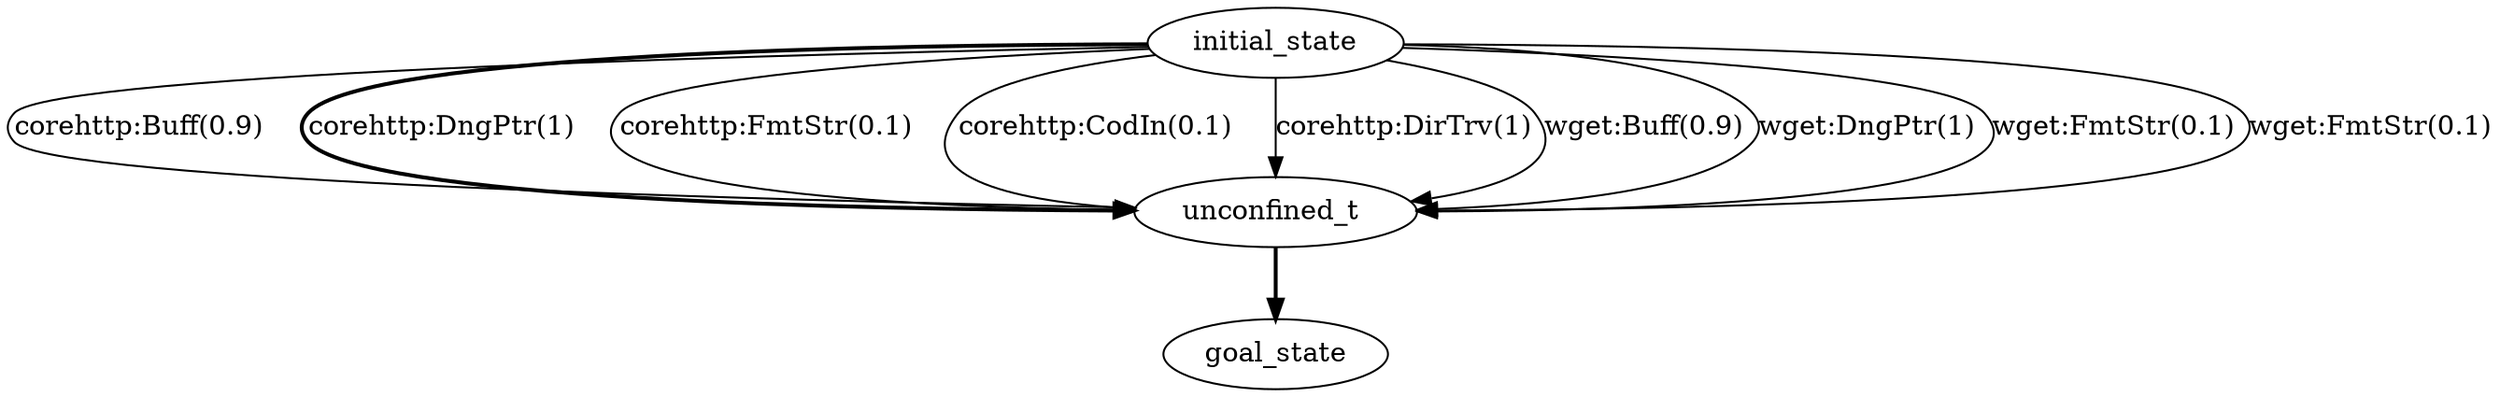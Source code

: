 digraph G {
	"initial_state" -> "unconfined_t " [ label="corehttp:Buff(0.9)"
 ] ;	"initial_state" -> "unconfined_t " [ style=bold, label="corehttp:DngPtr(1)"
 ] ;	"initial_state" -> "unconfined_t " [ label="corehttp:FmtStr(0.1)"
 ] ;	"initial_state" -> "unconfined_t " [ label="corehttp:CodIn(0.1)"
 ] ;	"initial_state" -> "unconfined_t " [ label="corehttp:DirTrv(1)"
 ] ;	"initial_state" -> "unconfined_t " [ label="wget:Buff(0.9)"
 ] ;	"initial_state" -> "unconfined_t " [ label="wget:DngPtr(1)"
 ] ;	"initial_state" -> "unconfined_t " [ label="wget:FmtStr(0.1)"
 ] ;	"initial_state" -> "unconfined_t " [ label="wget:FmtStr(0.1)"
 ] ;	"unconfined_t " -> "goal_state" [ style=bold ] ;
}
